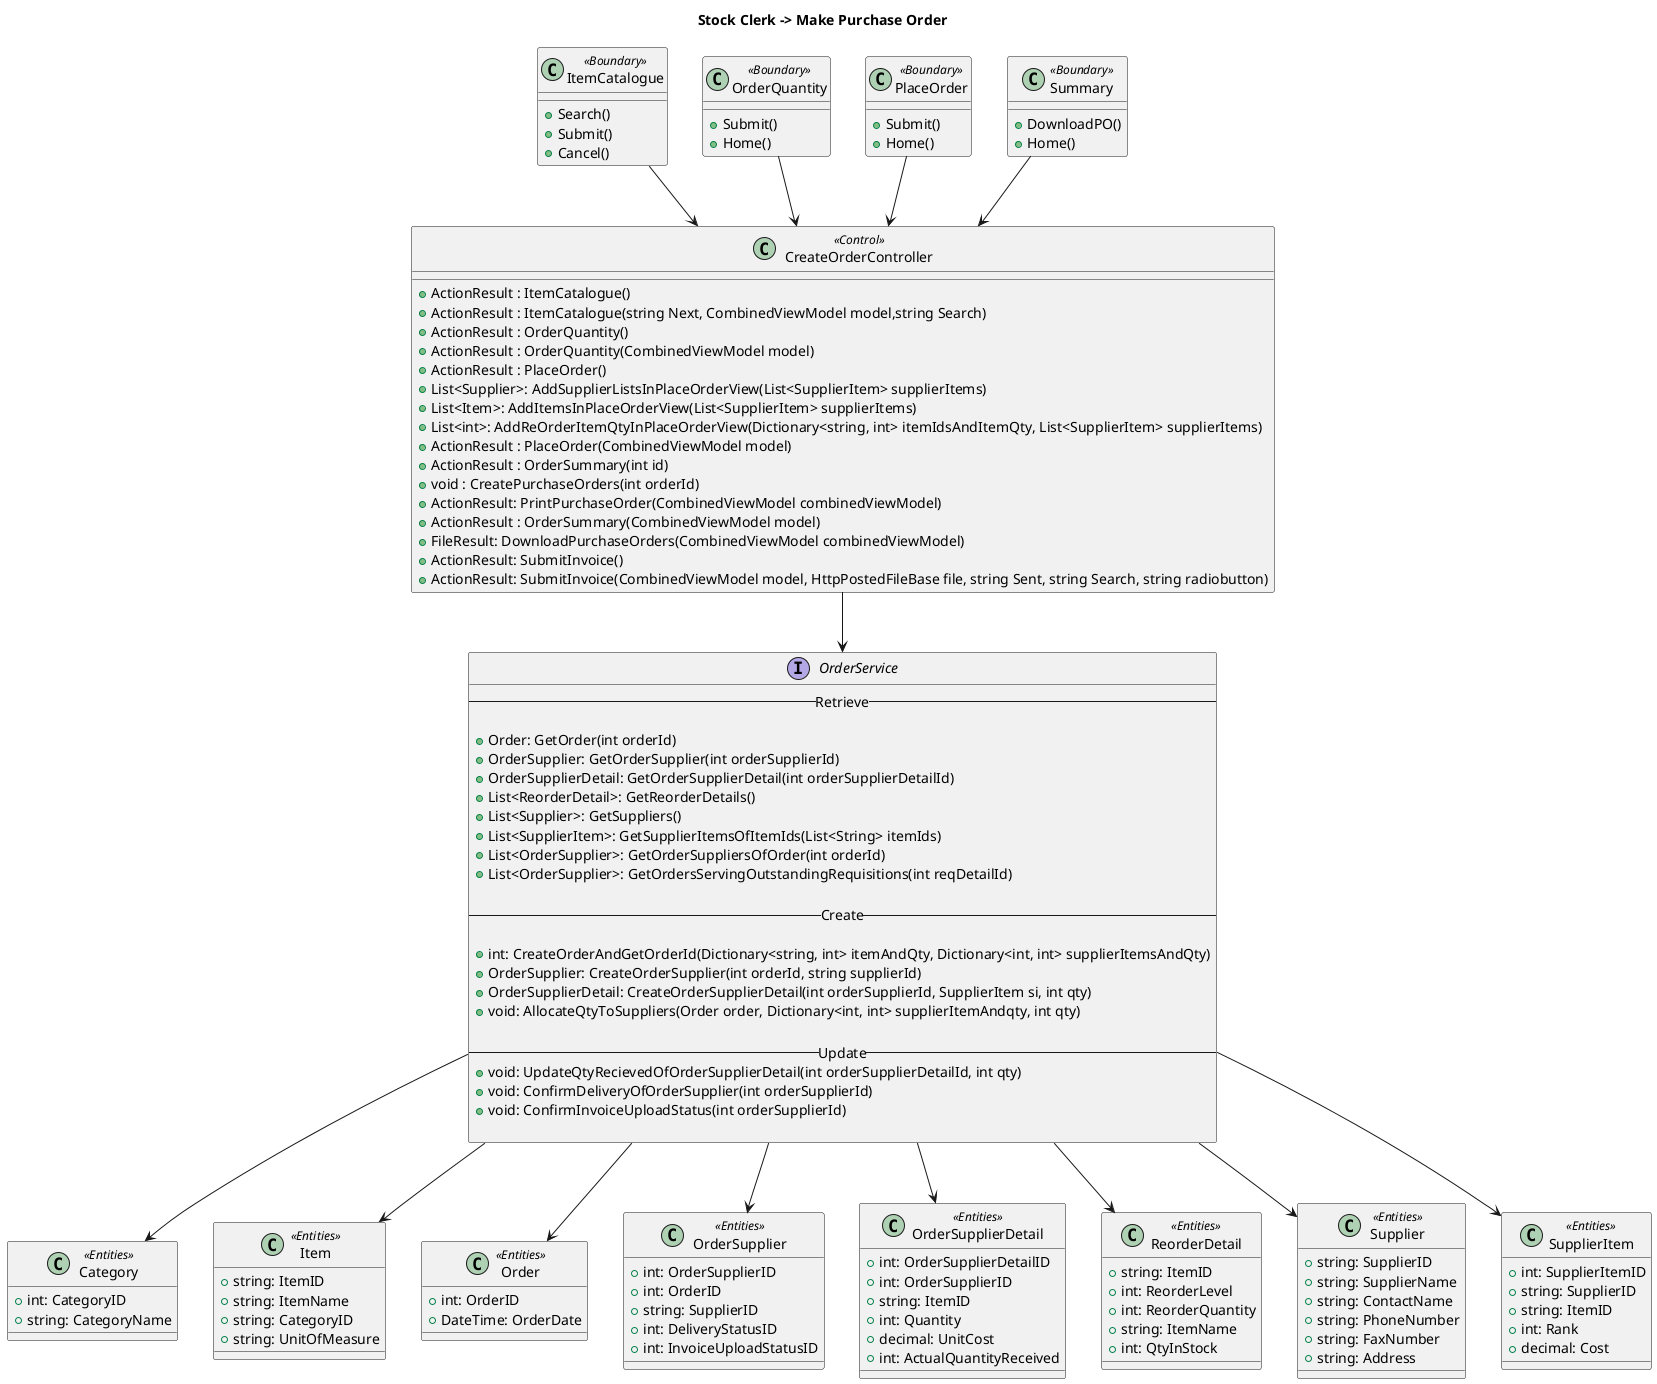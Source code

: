 @startuml
title "Stock Clerk -> Make Purchase Order"

Class ItemCatalogue <<Boundary>>{

    +Search()
    +Submit()
    +Cancel()
}

Class OrderQuantity <<Boundary>>{
    +Submit()
    +Home()
    }

Class PlaceOrder <<Boundary>>{
    +Submit()
    +Home()
}

Class Summary <<Boundary>>{
    +DownloadPO()
    +Home()
}


Class CreateOrderController <<Control>> {
    
    +ActionResult : ItemCatalogue()
    +ActionResult : ItemCatalogue(string Next, CombinedViewModel model,string Search) 
    +ActionResult : OrderQuantity()
    +ActionResult : OrderQuantity(CombinedViewModel model)
    +ActionResult : PlaceOrder()
    +List<Supplier>: AddSupplierListsInPlaceOrderView(List<SupplierItem> supplierItems)
    +List<Item>: AddItemsInPlaceOrderView(List<SupplierItem> supplierItems)
    +List<int>: AddReOrderItemQtyInPlaceOrderView(Dictionary<string, int> itemIdsAndItemQty, List<SupplierItem> supplierItems)
    +ActionResult : PlaceOrder(CombinedViewModel model)
    +ActionResult : OrderSummary(int id)
    +void : CreatePurchaseOrders(int orderId)
    +ActionResult: PrintPurchaseOrder(CombinedViewModel combinedViewModel)
    +ActionResult : OrderSummary(CombinedViewModel model)
    +FileResult: DownloadPurchaseOrders(CombinedViewModel combinedViewModel)
    +ActionResult: SubmitInvoice()
    +ActionResult: SubmitInvoice(CombinedViewModel model, HttpPostedFileBase file, string Sent, string Search, string radiobutton)

}

Interface OrderService {
    --Retrieve--

    +Order: GetOrder(int orderId)
    +OrderSupplier: GetOrderSupplier(int orderSupplierId)
    +OrderSupplierDetail: GetOrderSupplierDetail(int orderSupplierDetailId)
    +List<ReorderDetail>: GetReorderDetails()
    +List<Supplier>: GetSuppliers()
    +List<SupplierItem>: GetSupplierItemsOfItemIds(List<String> itemIds)
    +List<OrderSupplier>: GetOrderSuppliersOfOrder(int orderId)
    +List<OrderSupplier>: GetOrdersServingOutstandingRequisitions(int reqDetailId)

    --Create--
   
    +int: CreateOrderAndGetOrderId(Dictionary<string, int> itemAndQty, Dictionary<int, int> supplierItemsAndQty)
    +OrderSupplier: CreateOrderSupplier(int orderId, string supplierId)
    +OrderSupplierDetail: CreateOrderSupplierDetail(int orderSupplierId, SupplierItem si, int qty)
    +void: AllocateQtyToSuppliers(Order order, Dictionary<int, int> supplierItemAndqty, int qty)

    --Update--
    +void: UpdateQtyRecievedOfOrderSupplierDetail(int orderSupplierDetailId, int qty)
    +void: ConfirmDeliveryOfOrderSupplier(int orderSupplierId)
    +void: ConfirmInvoiceUploadStatus(int orderSupplierId)

   }

   Class Category <<Entities>> {
+int: CategoryID
+string: CategoryName
}
Class Item <<Entities>> {
+string: ItemID
+string: ItemName
+string: CategoryID
+string: UnitOfMeasure
}

Class Order <<Entities>> {
+int: OrderID
+DateTime: OrderDate
}

Class OrderSupplier <<Entities>> {
+int: OrderSupplierID
+int: OrderID
+string: SupplierID
+int: DeliveryStatusID
+int: InvoiceUploadStatusID

}

Class OrderSupplierDetail <<Entities>> {
+int: OrderSupplierDetailID
+int: OrderSupplierID
+string: ItemID
+int: Quantity
+decimal: UnitCost
+int: ActualQuantityReceived
}

Class ReorderDetail <<Entities>> {
+string: ItemID
+int: ReorderLevel
+int: ReorderQuantity
+string: ItemName
+int: QtyInStock
}
Class Supplier <<Entities>> {
+string: SupplierID
+string: SupplierName
+string: ContactName
+string: PhoneNumber
+string: FaxNumber
+string: Address
}

Class SupplierItem <<Entities>> {
+int: SupplierItemID
+string: SupplierID
+string: ItemID
+int: Rank
+decimal: Cost

}

ItemCatalogue --> CreateOrderController
OrderQuantity --> CreateOrderController
PlaceOrder --> CreateOrderController
Summary --> CreateOrderController
CreateOrderController --> OrderService
OrderService --> Category
OrderService --> Item
OrderService --> Supplier
OrderService --> OrderSupplier
OrderService --> OrderSupplierDetail
OrderService --> Order
OrderService --> ReorderDetail
OrderService --> SupplierItem

@enduml